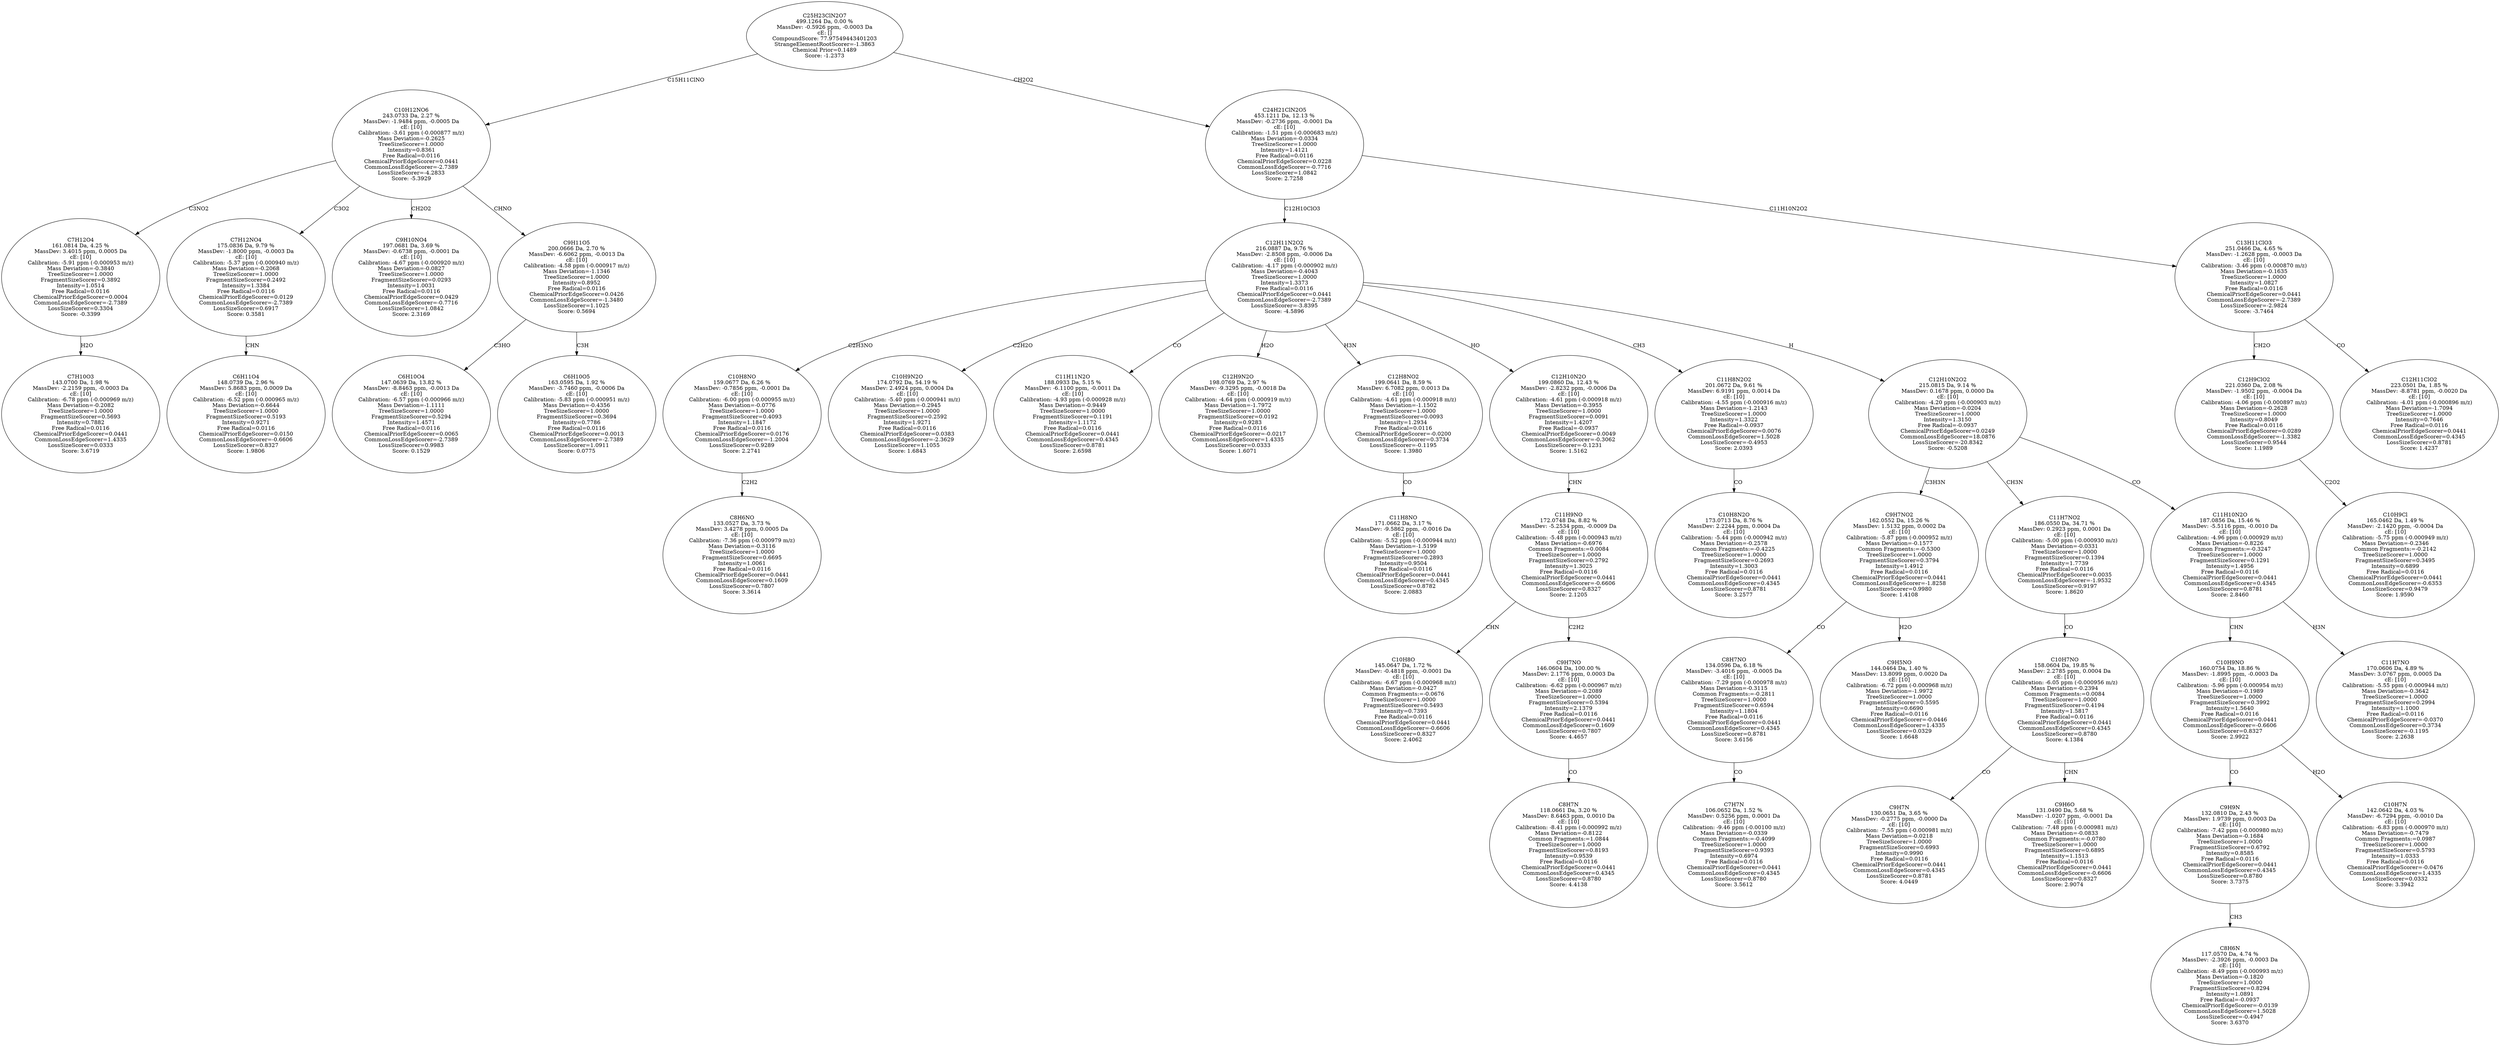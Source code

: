 strict digraph {
v1 [label="C7H10O3\n143.0700 Da, 1.98 %\nMassDev: -2.2159 ppm, -0.0003 Da\ncE: [10]\nCalibration: -6.78 ppm (-0.000969 m/z)\nMass Deviation=-0.2082\nTreeSizeScorer=1.0000\nFragmentSizeScorer=0.5693\nIntensity=0.7882\nFree Radical=0.0116\nChemicalPriorEdgeScorer=0.0441\nCommonLossEdgeScorer=1.4335\nLossSizeScorer=0.0333\nScore: 3.6719"];
v2 [label="C7H12O4\n161.0814 Da, 4.25 %\nMassDev: 3.4015 ppm, 0.0005 Da\ncE: [10]\nCalibration: -5.91 ppm (-0.000953 m/z)\nMass Deviation=-0.3840\nTreeSizeScorer=1.0000\nFragmentSizeScorer=0.3892\nIntensity=1.0514\nFree Radical=0.0116\nChemicalPriorEdgeScorer=0.0004\nCommonLossEdgeScorer=-2.7389\nLossSizeScorer=0.3304\nScore: -0.3399"];
v3 [label="C6H11O4\n148.0739 Da, 2.96 %\nMassDev: 5.8683 ppm, 0.0009 Da\ncE: [10]\nCalibration: -6.52 ppm (-0.000965 m/z)\nMass Deviation=-0.6644\nTreeSizeScorer=1.0000\nFragmentSizeScorer=0.5193\nIntensity=0.9271\nFree Radical=0.0116\nChemicalPriorEdgeScorer=0.0150\nCommonLossEdgeScorer=-0.6606\nLossSizeScorer=0.8327\nScore: 1.9806"];
v4 [label="C7H12NO4\n175.0836 Da, 9.79 %\nMassDev: -1.8000 ppm, -0.0003 Da\ncE: [10]\nCalibration: -5.37 ppm (-0.000940 m/z)\nMass Deviation=-0.2068\nTreeSizeScorer=1.0000\nFragmentSizeScorer=0.2492\nIntensity=1.3384\nFree Radical=0.0116\nChemicalPriorEdgeScorer=0.0129\nCommonLossEdgeScorer=-2.7389\nLossSizeScorer=0.6917\nScore: 0.3581"];
v5 [label="C9H10NO4\n197.0681 Da, 3.69 %\nMassDev: -0.6738 ppm, -0.0001 Da\ncE: [10]\nCalibration: -4.67 ppm (-0.000920 m/z)\nMass Deviation=-0.0827\nTreeSizeScorer=1.0000\nFragmentSizeScorer=0.0293\nIntensity=1.0031\nFree Radical=0.0116\nChemicalPriorEdgeScorer=0.0429\nCommonLossEdgeScorer=-0.7716\nLossSizeScorer=1.0842\nScore: 2.3169"];
v6 [label="C6H10O4\n147.0639 Da, 13.82 %\nMassDev: -8.8463 ppm, -0.0013 Da\ncE: [10]\nCalibration: -6.57 ppm (-0.000966 m/z)\nMass Deviation=-1.1111\nTreeSizeScorer=1.0000\nFragmentSizeScorer=0.5294\nIntensity=1.4571\nFree Radical=0.0116\nChemicalPriorEdgeScorer=0.0065\nCommonLossEdgeScorer=-2.7389\nLossSizeScorer=0.9983\nScore: 0.1529"];
v7 [label="C6H10O5\n163.0595 Da, 1.92 %\nMassDev: -3.7460 ppm, -0.0006 Da\ncE: [10]\nCalibration: -5.83 ppm (-0.000951 m/z)\nMass Deviation=-0.4356\nTreeSizeScorer=1.0000\nFragmentSizeScorer=0.3694\nIntensity=0.7786\nFree Radical=0.0116\nChemicalPriorEdgeScorer=0.0013\nCommonLossEdgeScorer=-2.7389\nLossSizeScorer=1.0911\nScore: 0.0775"];
v8 [label="C9H11O5\n200.0666 Da, 2.70 %\nMassDev: -6.6062 ppm, -0.0013 Da\ncE: [10]\nCalibration: -4.58 ppm (-0.000917 m/z)\nMass Deviation=-1.1346\nTreeSizeScorer=1.0000\nIntensity=0.8952\nFree Radical=0.0116\nChemicalPriorEdgeScorer=0.0426\nCommonLossEdgeScorer=-1.3480\nLossSizeScorer=1.1025\nScore: 0.5694"];
v9 [label="C10H12NO6\n243.0733 Da, 2.27 %\nMassDev: -1.9484 ppm, -0.0005 Da\ncE: [10]\nCalibration: -3.61 ppm (-0.000877 m/z)\nMass Deviation=-0.2625\nTreeSizeScorer=1.0000\nIntensity=0.8361\nFree Radical=0.0116\nChemicalPriorEdgeScorer=0.0441\nCommonLossEdgeScorer=-2.7389\nLossSizeScorer=-4.2833\nScore: -5.3929"];
v10 [label="C8H6NO\n133.0527 Da, 3.73 %\nMassDev: 3.4278 ppm, 0.0005 Da\ncE: [10]\nCalibration: -7.36 ppm (-0.000979 m/z)\nMass Deviation=-0.3116\nTreeSizeScorer=1.0000\nFragmentSizeScorer=0.6695\nIntensity=1.0061\nFree Radical=0.0116\nChemicalPriorEdgeScorer=0.0441\nCommonLossEdgeScorer=0.1609\nLossSizeScorer=0.7807\nScore: 3.3614"];
v11 [label="C10H8NO\n159.0677 Da, 6.26 %\nMassDev: -0.7856 ppm, -0.0001 Da\ncE: [10]\nCalibration: -6.00 ppm (-0.000955 m/z)\nMass Deviation=-0.0776\nTreeSizeScorer=1.0000\nFragmentSizeScorer=0.4093\nIntensity=1.1847\nFree Radical=0.0116\nChemicalPriorEdgeScorer=0.0176\nCommonLossEdgeScorer=-1.2004\nLossSizeScorer=0.9289\nScore: 2.2741"];
v12 [label="C10H9N2O\n174.0792 Da, 54.19 %\nMassDev: 2.4924 ppm, 0.0004 Da\ncE: [10]\nCalibration: -5.40 ppm (-0.000941 m/z)\nMass Deviation=-0.2945\nTreeSizeScorer=1.0000\nFragmentSizeScorer=0.2592\nIntensity=1.9271\nFree Radical=0.0116\nChemicalPriorEdgeScorer=0.0383\nCommonLossEdgeScorer=-2.3629\nLossSizeScorer=1.1055\nScore: 1.6843"];
v13 [label="C11H11N2O\n188.0933 Da, 5.15 %\nMassDev: -6.1100 ppm, -0.0011 Da\ncE: [10]\nCalibration: -4.93 ppm (-0.000928 m/z)\nMass Deviation=-0.9449\nTreeSizeScorer=1.0000\nFragmentSizeScorer=0.1191\nIntensity=1.1172\nFree Radical=0.0116\nChemicalPriorEdgeScorer=0.0441\nCommonLossEdgeScorer=0.4345\nLossSizeScorer=0.8781\nScore: 2.6598"];
v14 [label="C12H9N2O\n198.0769 Da, 2.97 %\nMassDev: -9.3295 ppm, -0.0018 Da\ncE: [10]\nCalibration: -4.64 ppm (-0.000919 m/z)\nMass Deviation=-1.7972\nTreeSizeScorer=1.0000\nFragmentSizeScorer=0.0192\nIntensity=0.9283\nFree Radical=0.0116\nChemicalPriorEdgeScorer=-0.0217\nCommonLossEdgeScorer=1.4335\nLossSizeScorer=0.0333\nScore: 1.6071"];
v15 [label="C11H8NO\n171.0662 Da, 3.17 %\nMassDev: -9.5862 ppm, -0.0016 Da\ncE: [10]\nCalibration: -5.52 ppm (-0.000944 m/z)\nMass Deviation=-1.5199\nTreeSizeScorer=1.0000\nFragmentSizeScorer=0.2893\nIntensity=0.9504\nFree Radical=0.0116\nChemicalPriorEdgeScorer=0.0441\nCommonLossEdgeScorer=0.4345\nLossSizeScorer=0.8782\nScore: 2.0883"];
v16 [label="C12H8NO2\n199.0641 Da, 8.59 %\nMassDev: 6.7082 ppm, 0.0013 Da\ncE: [10]\nCalibration: -4.61 ppm (-0.000918 m/z)\nMass Deviation=-1.1502\nTreeSizeScorer=1.0000\nFragmentSizeScorer=0.0093\nIntensity=1.2934\nFree Radical=0.0116\nChemicalPriorEdgeScorer=-0.0200\nCommonLossEdgeScorer=0.3734\nLossSizeScorer=-0.1195\nScore: 1.3980"];
v17 [label="C10H8O\n145.0647 Da, 1.72 %\nMassDev: -0.4818 ppm, -0.0001 Da\ncE: [10]\nCalibration: -6.67 ppm (-0.000968 m/z)\nMass Deviation=-0.0427\nCommon Fragments:=-0.0676\nTreeSizeScorer=1.0000\nFragmentSizeScorer=0.5493\nIntensity=0.7393\nFree Radical=0.0116\nChemicalPriorEdgeScorer=0.0441\nCommonLossEdgeScorer=-0.6606\nLossSizeScorer=0.8327\nScore: 2.4062"];
v18 [label="C8H7N\n118.0661 Da, 3.20 %\nMassDev: 8.6463 ppm, 0.0010 Da\ncE: [10]\nCalibration: -8.41 ppm (-0.000992 m/z)\nMass Deviation=-0.8122\nCommon Fragments:=1.0844\nTreeSizeScorer=1.0000\nFragmentSizeScorer=0.8193\nIntensity=0.9539\nFree Radical=0.0116\nChemicalPriorEdgeScorer=0.0441\nCommonLossEdgeScorer=0.4345\nLossSizeScorer=0.8780\nScore: 4.4138"];
v19 [label="C9H7NO\n146.0604 Da, 100.00 %\nMassDev: 2.1776 ppm, 0.0003 Da\ncE: [10]\nCalibration: -6.62 ppm (-0.000967 m/z)\nMass Deviation=-0.2089\nTreeSizeScorer=1.0000\nFragmentSizeScorer=0.5394\nIntensity=2.1379\nFree Radical=0.0116\nChemicalPriorEdgeScorer=0.0441\nCommonLossEdgeScorer=0.1609\nLossSizeScorer=0.7807\nScore: 4.4657"];
v20 [label="C11H9NO\n172.0748 Da, 8.82 %\nMassDev: -5.2534 ppm, -0.0009 Da\ncE: [10]\nCalibration: -5.48 ppm (-0.000943 m/z)\nMass Deviation=-0.6976\nCommon Fragments:=0.0084\nTreeSizeScorer=1.0000\nFragmentSizeScorer=0.2792\nIntensity=1.3025\nFree Radical=0.0116\nChemicalPriorEdgeScorer=0.0441\nCommonLossEdgeScorer=-0.6606\nLossSizeScorer=0.8327\nScore: 2.1205"];
v21 [label="C12H10N2O\n199.0860 Da, 12.43 %\nMassDev: -2.8232 ppm, -0.0006 Da\ncE: [10]\nCalibration: -4.61 ppm (-0.000918 m/z)\nMass Deviation=-0.3955\nTreeSizeScorer=1.0000\nFragmentSizeScorer=0.0091\nIntensity=1.4207\nFree Radical=-0.0937\nChemicalPriorEdgeScorer=0.0049\nCommonLossEdgeScorer=-0.3062\nLossSizeScorer=-0.1231\nScore: 1.5162"];
v22 [label="C10H8N2O\n173.0713 Da, 8.76 %\nMassDev: 2.2244 ppm, 0.0004 Da\ncE: [10]\nCalibration: -5.44 ppm (-0.000942 m/z)\nMass Deviation=-0.2578\nCommon Fragments:=-0.4225\nTreeSizeScorer=1.0000\nFragmentSizeScorer=0.2693\nIntensity=1.3003\nFree Radical=0.0116\nChemicalPriorEdgeScorer=0.0441\nCommonLossEdgeScorer=0.4345\nLossSizeScorer=0.8781\nScore: 3.2577"];
v23 [label="C11H8N2O2\n201.0672 Da, 9.61 %\nMassDev: 6.9191 ppm, 0.0014 Da\ncE: [10]\nCalibration: -4.55 ppm (-0.000916 m/z)\nMass Deviation=-1.2143\nTreeSizeScorer=1.0000\nIntensity=1.3322\nFree Radical=-0.0937\nChemicalPriorEdgeScorer=0.0076\nCommonLossEdgeScorer=1.5028\nLossSizeScorer=-0.4953\nScore: 2.0393"];
v24 [label="C7H7N\n106.0652 Da, 1.52 %\nMassDev: 0.5256 ppm, 0.0001 Da\ncE: [10]\nCalibration: -9.46 ppm (-0.00100 m/z)\nMass Deviation=-0.0339\nCommon Fragments:=-0.4099\nTreeSizeScorer=1.0000\nFragmentSizeScorer=0.9393\nIntensity=0.6974\nFree Radical=0.0116\nChemicalPriorEdgeScorer=0.0441\nCommonLossEdgeScorer=0.4345\nLossSizeScorer=0.8780\nScore: 3.5612"];
v25 [label="C8H7NO\n134.0596 Da, 6.18 %\nMassDev: -3.4016 ppm, -0.0005 Da\ncE: [10]\nCalibration: -7.29 ppm (-0.000978 m/z)\nMass Deviation=-0.3115\nCommon Fragments:=-0.2811\nTreeSizeScorer=1.0000\nFragmentSizeScorer=0.6594\nIntensity=1.1804\nFree Radical=0.0116\nChemicalPriorEdgeScorer=0.0441\nCommonLossEdgeScorer=0.4345\nLossSizeScorer=0.8781\nScore: 3.6156"];
v26 [label="C9H5NO\n144.0464 Da, 1.40 %\nMassDev: 13.8099 ppm, 0.0020 Da\ncE: [10]\nCalibration: -6.72 ppm (-0.000968 m/z)\nMass Deviation=-1.9972\nTreeSizeScorer=1.0000\nFragmentSizeScorer=0.5595\nIntensity=0.6690\nFree Radical=0.0116\nChemicalPriorEdgeScorer=-0.0446\nCommonLossEdgeScorer=1.4335\nLossSizeScorer=0.0329\nScore: 1.6648"];
v27 [label="C9H7NO2\n162.0552 Da, 15.26 %\nMassDev: 1.5132 ppm, 0.0002 Da\ncE: [10]\nCalibration: -5.87 ppm (-0.000952 m/z)\nMass Deviation=-0.1577\nCommon Fragments:=-0.5300\nTreeSizeScorer=1.0000\nFragmentSizeScorer=0.3794\nIntensity=1.4912\nFree Radical=0.0116\nChemicalPriorEdgeScorer=0.0441\nCommonLossEdgeScorer=-1.8258\nLossSizeScorer=0.9980\nScore: 1.4108"];
v28 [label="C9H7N\n130.0651 Da, 3.65 %\nMassDev: -0.2775 ppm, -0.0000 Da\ncE: [10]\nCalibration: -7.55 ppm (-0.000981 m/z)\nMass Deviation=-0.0218\nTreeSizeScorer=1.0000\nFragmentSizeScorer=0.6993\nIntensity=0.9990\nFree Radical=0.0116\nChemicalPriorEdgeScorer=0.0441\nCommonLossEdgeScorer=0.4345\nLossSizeScorer=0.8781\nScore: 4.0449"];
v29 [label="C9H6O\n131.0490 Da, 5.68 %\nMassDev: -1.0207 ppm, -0.0001 Da\ncE: [10]\nCalibration: -7.48 ppm (-0.000981 m/z)\nMass Deviation=-0.0833\nCommon Fragments:=-0.0780\nTreeSizeScorer=1.0000\nFragmentSizeScorer=0.6895\nIntensity=1.1513\nFree Radical=0.0116\nChemicalPriorEdgeScorer=0.0441\nCommonLossEdgeScorer=-0.6606\nLossSizeScorer=0.8327\nScore: 2.9074"];
v30 [label="C10H7NO\n158.0604 Da, 19.85 %\nMassDev: 2.2785 ppm, 0.0004 Da\ncE: [10]\nCalibration: -6.05 ppm (-0.000956 m/z)\nMass Deviation=-0.2394\nCommon Fragments:=0.0084\nTreeSizeScorer=1.0000\nFragmentSizeScorer=0.4194\nIntensity=1.5817\nFree Radical=0.0116\nChemicalPriorEdgeScorer=0.0441\nCommonLossEdgeScorer=0.4345\nLossSizeScorer=0.8780\nScore: 4.1384"];
v31 [label="C11H7NO2\n186.0550 Da, 34.71 %\nMassDev: 0.2923 ppm, 0.0001 Da\ncE: [10]\nCalibration: -5.00 ppm (-0.000930 m/z)\nMass Deviation=-0.0331\nTreeSizeScorer=1.0000\nFragmentSizeScorer=0.1394\nIntensity=1.7739\nFree Radical=0.0116\nChemicalPriorEdgeScorer=0.0035\nCommonLossEdgeScorer=-1.9532\nLossSizeScorer=0.9197\nScore: 1.8620"];
v32 [label="C8H6N\n117.0570 Da, 4.74 %\nMassDev: -2.3926 ppm, -0.0003 Da\ncE: [10]\nCalibration: -8.49 ppm (-0.000993 m/z)\nMass Deviation=-0.1820\nTreeSizeScorer=1.0000\nFragmentSizeScorer=0.8294\nIntensity=1.0891\nFree Radical=-0.0937\nChemicalPriorEdgeScorer=-0.0139\nCommonLossEdgeScorer=1.5028\nLossSizeScorer=-0.4947\nScore: 3.6370"];
v33 [label="C9H9N\n132.0810 Da, 2.43 %\nMassDev: 1.9739 ppm, 0.0003 Da\ncE: [10]\nCalibration: -7.42 ppm (-0.000980 m/z)\nMass Deviation=-0.1684\nTreeSizeScorer=1.0000\nFragmentSizeScorer=0.6792\nIntensity=0.8585\nFree Radical=0.0116\nChemicalPriorEdgeScorer=0.0441\nCommonLossEdgeScorer=0.4345\nLossSizeScorer=0.8780\nScore: 3.7375"];
v34 [label="C10H7N\n142.0642 Da, 4.03 %\nMassDev: -6.7294 ppm, -0.0010 Da\ncE: [10]\nCalibration: -6.83 ppm (-0.000970 m/z)\nMass Deviation=-0.7479\nCommon Fragments:=0.0987\nTreeSizeScorer=1.0000\nFragmentSizeScorer=0.5793\nIntensity=1.0333\nFree Radical=0.0116\nChemicalPriorEdgeScorer=-0.0476\nCommonLossEdgeScorer=1.4335\nLossSizeScorer=0.0332\nScore: 3.3942"];
v35 [label="C10H9NO\n160.0754 Da, 18.86 %\nMassDev: -1.8995 ppm, -0.0003 Da\ncE: [10]\nCalibration: -5.96 ppm (-0.000954 m/z)\nMass Deviation=-0.1989\nTreeSizeScorer=1.0000\nFragmentSizeScorer=0.3992\nIntensity=1.5640\nFree Radical=0.0116\nChemicalPriorEdgeScorer=0.0441\nCommonLossEdgeScorer=-0.6606\nLossSizeScorer=0.8327\nScore: 2.9922"];
v36 [label="C11H7NO\n170.0606 Da, 4.89 %\nMassDev: 3.0767 ppm, 0.0005 Da\ncE: [10]\nCalibration: -5.55 ppm (-0.000944 m/z)\nMass Deviation=-0.3642\nTreeSizeScorer=1.0000\nFragmentSizeScorer=0.2994\nIntensity=1.1000\nFree Radical=0.0116\nChemicalPriorEdgeScorer=-0.0370\nCommonLossEdgeScorer=0.3734\nLossSizeScorer=-0.1195\nScore: 2.2638"];
v37 [label="C11H10N2O\n187.0856 Da, 15.46 %\nMassDev: -5.5116 ppm, -0.0010 Da\ncE: [10]\nCalibration: -4.96 ppm (-0.000929 m/z)\nMass Deviation=-0.8226\nCommon Fragments:=-0.3247\nTreeSizeScorer=1.0000\nFragmentSizeScorer=0.1291\nIntensity=1.4956\nFree Radical=0.0116\nChemicalPriorEdgeScorer=0.0441\nCommonLossEdgeScorer=0.4345\nLossSizeScorer=0.8781\nScore: 2.8460"];
v38 [label="C12H10N2O2\n215.0815 Da, 9.14 %\nMassDev: 0.1678 ppm, 0.0000 Da\ncE: [10]\nCalibration: -4.20 ppm (-0.000903 m/z)\nMass Deviation=-0.0204\nTreeSizeScorer=1.0000\nIntensity=1.3150\nFree Radical=-0.0937\nChemicalPriorEdgeScorer=0.0249\nCommonLossEdgeScorer=18.0876\nLossSizeScorer=-20.8342\nScore: -0.5208"];
v39 [label="C12H11N2O2\n216.0887 Da, 9.76 %\nMassDev: -2.8508 ppm, -0.0006 Da\ncE: [10]\nCalibration: -4.17 ppm (-0.000902 m/z)\nMass Deviation=-0.4043\nTreeSizeScorer=1.0000\nIntensity=1.3373\nFree Radical=0.0116\nChemicalPriorEdgeScorer=0.0441\nCommonLossEdgeScorer=-2.7389\nLossSizeScorer=-3.8395\nScore: -4.5896"];
v40 [label="C10H9Cl\n165.0462 Da, 1.49 %\nMassDev: -2.1420 ppm, -0.0004 Da\ncE: [10]\nCalibration: -5.75 ppm (-0.000949 m/z)\nMass Deviation=-0.2346\nCommon Fragments:=-0.2142\nTreeSizeScorer=1.0000\nFragmentSizeScorer=0.3495\nIntensity=0.6899\nFree Radical=0.0116\nChemicalPriorEdgeScorer=0.0441\nCommonLossEdgeScorer=-0.6353\nLossSizeScorer=0.9479\nScore: 1.9590"];
v41 [label="C12H9ClO2\n221.0360 Da, 2.08 %\nMassDev: -1.9502 ppm, -0.0004 Da\ncE: [10]\nCalibration: -4.06 ppm (-0.000897 m/z)\nMass Deviation=-0.2628\nTreeSizeScorer=1.0000\nIntensity=0.8049\nFree Radical=0.0116\nChemicalPriorEdgeScorer=0.0289\nCommonLossEdgeScorer=-1.3382\nLossSizeScorer=0.9544\nScore: 1.1989"];
v42 [label="C12H11ClO2\n223.0501 Da, 1.85 %\nMassDev: -8.8781 ppm, -0.0020 Da\ncE: [10]\nCalibration: -4.01 ppm (-0.000896 m/z)\nMass Deviation=-1.7094\nTreeSizeScorer=1.0000\nIntensity=0.7646\nFree Radical=0.0116\nChemicalPriorEdgeScorer=0.0441\nCommonLossEdgeScorer=0.4345\nLossSizeScorer=0.8781\nScore: 1.4237"];
v43 [label="C13H11ClO3\n251.0466 Da, 4.65 %\nMassDev: -1.2628 ppm, -0.0003 Da\ncE: [10]\nCalibration: -3.46 ppm (-0.000870 m/z)\nMass Deviation=-0.1635\nTreeSizeScorer=1.0000\nIntensity=1.0827\nFree Radical=0.0116\nChemicalPriorEdgeScorer=0.0441\nCommonLossEdgeScorer=-2.7389\nLossSizeScorer=-2.9824\nScore: -3.7464"];
v44 [label="C24H21ClN2O5\n453.1211 Da, 12.13 %\nMassDev: -0.2736 ppm, -0.0001 Da\ncE: [10]\nCalibration: -1.51 ppm (-0.000683 m/z)\nMass Deviation=-0.0334\nTreeSizeScorer=1.0000\nIntensity=1.4121\nFree Radical=0.0116\nChemicalPriorEdgeScorer=0.0228\nCommonLossEdgeScorer=-0.7716\nLossSizeScorer=1.0842\nScore: 2.7258"];
v45 [label="C25H23ClN2O7\n499.1264 Da, 0.00 %\nMassDev: -0.5926 ppm, -0.0003 Da\ncE: []\nCompoundScore: 77.97549443401203\nStrangeElementRootScorer=-1.3863\nChemical Prior=0.1489\nScore: -1.2373"];
v2 -> v1 [label="H2O"];
v9 -> v2 [label="C3NO2"];
v4 -> v3 [label="CHN"];
v9 -> v4 [label="C3O2"];
v9 -> v5 [label="CH2O2"];
v8 -> v6 [label="C3HO"];
v8 -> v7 [label="C3H"];
v9 -> v8 [label="CHNO"];
v45 -> v9 [label="C15H11ClNO"];
v11 -> v10 [label="C2H2"];
v39 -> v11 [label="C2H3NO"];
v39 -> v12 [label="C2H2O"];
v39 -> v13 [label="CO"];
v39 -> v14 [label="H2O"];
v16 -> v15 [label="CO"];
v39 -> v16 [label="H3N"];
v20 -> v17 [label="CHN"];
v19 -> v18 [label="CO"];
v20 -> v19 [label="C2H2"];
v21 -> v20 [label="CHN"];
v39 -> v21 [label="HO"];
v23 -> v22 [label="CO"];
v39 -> v23 [label="CH3"];
v25 -> v24 [label="CO"];
v27 -> v25 [label="CO"];
v27 -> v26 [label="H2O"];
v38 -> v27 [label="C3H3N"];
v30 -> v28 [label="CO"];
v30 -> v29 [label="CHN"];
v31 -> v30 [label="CO"];
v38 -> v31 [label="CH3N"];
v33 -> v32 [label="CH3"];
v35 -> v33 [label="CO"];
v35 -> v34 [label="H2O"];
v37 -> v35 [label="CHN"];
v37 -> v36 [label="H3N"];
v38 -> v37 [label="CO"];
v39 -> v38 [label="H"];
v44 -> v39 [label="C12H10ClO3"];
v41 -> v40 [label="C2O2"];
v43 -> v41 [label="CH2O"];
v43 -> v42 [label="CO"];
v44 -> v43 [label="C11H10N2O2"];
v45 -> v44 [label="CH2O2"];
}